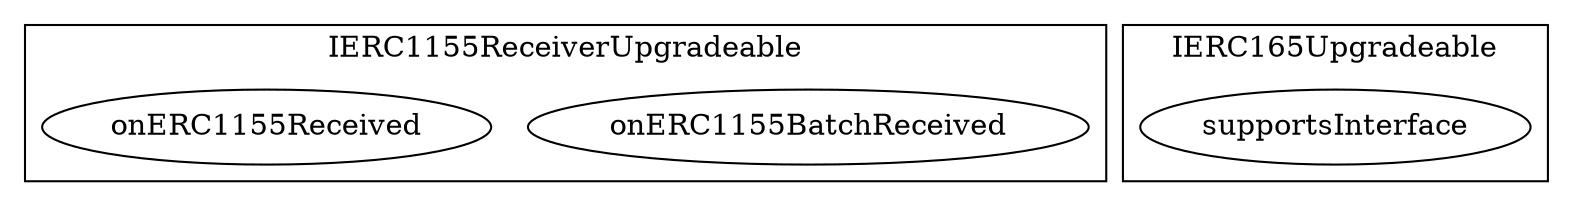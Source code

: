 strict digraph {
subgraph cluster_1568_IERC1155ReceiverUpgradeable {
label = "IERC1155ReceiverUpgradeable"
"1568_onERC1155BatchReceived" [label="onERC1155BatchReceived"]
"1568_onERC1155Received" [label="onERC1155Received"]
}subgraph cluster_2046_IERC165Upgradeable {
label = "IERC165Upgradeable"
"2046_supportsInterface" [label="supportsInterface"]
}subgraph cluster_solidity {
label = "[Solidity]"
}
}